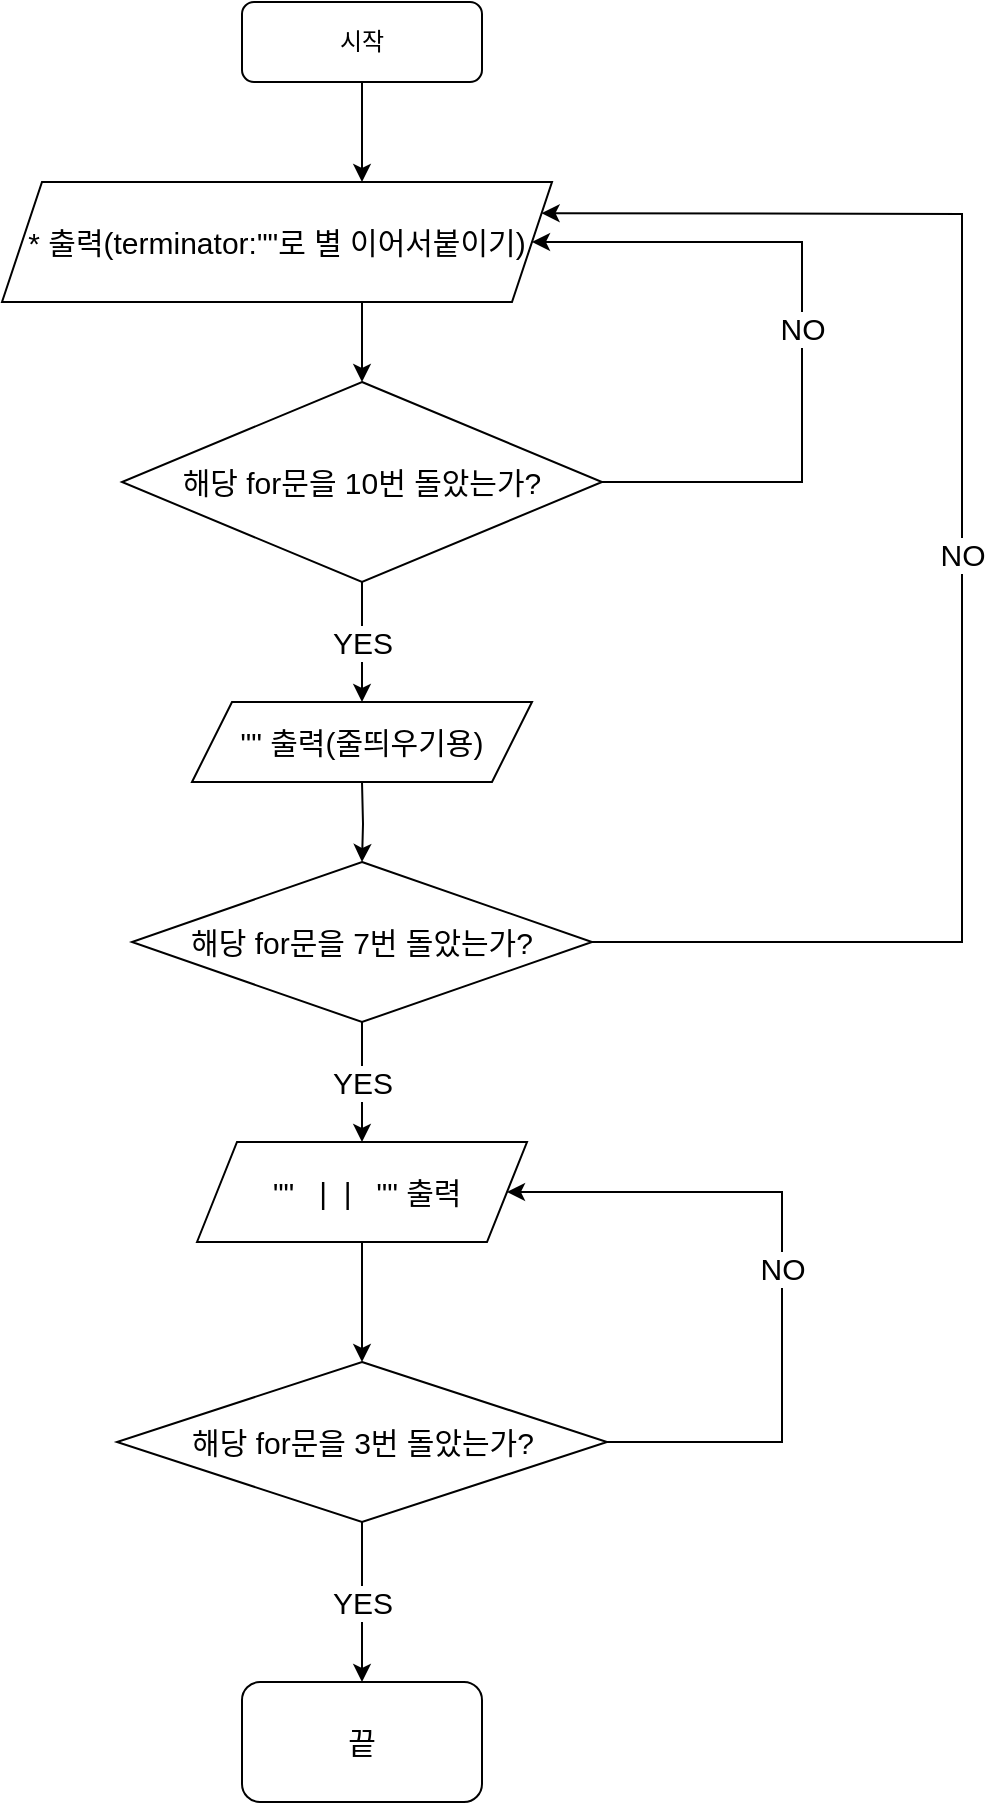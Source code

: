 <mxfile version="20.0.3" type="device"><diagram id="C5RBs43oDa-KdzZeNtuy" name="Page-1"><mxGraphModel dx="1480" dy="689" grid="1" gridSize="10" guides="1" tooltips="1" connect="1" arrows="1" fold="1" page="1" pageScale="1" pageWidth="827" pageHeight="1169" math="0" shadow="0"><root><mxCell id="WIyWlLk6GJQsqaUBKTNV-0"/><mxCell id="WIyWlLk6GJQsqaUBKTNV-1" parent="WIyWlLk6GJQsqaUBKTNV-0"/><mxCell id="WIyWlLk6GJQsqaUBKTNV-3" value="시작" style="rounded=1;whiteSpace=wrap;html=1;fontSize=12;glass=0;strokeWidth=1;shadow=0;" parent="WIyWlLk6GJQsqaUBKTNV-1" vertex="1"><mxGeometry x="80" y="130" width="120" height="40" as="geometry"/></mxCell><mxCell id="YI4Epem3JDMDC4fJWTzV-4" style="edgeStyle=orthogonalEdgeStyle;rounded=0;orthogonalLoop=1;jettySize=auto;html=1;fontSize=15;exitX=0.5;exitY=1;exitDx=0;exitDy=0;entryX=0.5;entryY=0;entryDx=0;entryDy=0;" parent="WIyWlLk6GJQsqaUBKTNV-1" target="YI4Epem3JDMDC4fJWTzV-5" edge="1"><mxGeometry relative="1" as="geometry"><mxPoint x="140" y="280" as="sourcePoint"/><mxPoint x="160" y="400" as="targetPoint"/><Array as="points"><mxPoint x="140" y="320"/></Array></mxGeometry></mxCell><mxCell id="YI4Epem3JDMDC4fJWTzV-5" value="해당 for문을 10번 돌았는가?" style="rhombus;whiteSpace=wrap;html=1;fontSize=15;" parent="WIyWlLk6GJQsqaUBKTNV-1" vertex="1"><mxGeometry x="20" y="320" width="240" height="100" as="geometry"/></mxCell><mxCell id="YI4Epem3JDMDC4fJWTzV-8" value="YES" style="endArrow=classic;html=1;rounded=0;fontSize=15;exitX=0.5;exitY=1;exitDx=0;exitDy=0;entryX=0.5;entryY=0;entryDx=0;entryDy=0;" parent="WIyWlLk6GJQsqaUBKTNV-1" source="YI4Epem3JDMDC4fJWTzV-5" edge="1"><mxGeometry width="50" height="50" relative="1" as="geometry"><mxPoint x="300" y="360" as="sourcePoint"/><mxPoint x="140" y="480" as="targetPoint"/></mxGeometry></mxCell><mxCell id="YI4Epem3JDMDC4fJWTzV-17" style="edgeStyle=orthogonalEdgeStyle;rounded=0;orthogonalLoop=1;jettySize=auto;html=1;fontSize=15;entryX=0.5;entryY=0;entryDx=0;entryDy=0;" parent="WIyWlLk6GJQsqaUBKTNV-1" target="YI4Epem3JDMDC4fJWTzV-16" edge="1"><mxGeometry relative="1" as="geometry"><mxPoint x="140" y="590" as="targetPoint"/><mxPoint x="140" y="520" as="sourcePoint"/></mxGeometry></mxCell><mxCell id="YI4Epem3JDMDC4fJWTzV-16" value="해당 for문을 7번 돌았는가?" style="rhombus;whiteSpace=wrap;html=1;fontSize=15;" parent="WIyWlLk6GJQsqaUBKTNV-1" vertex="1"><mxGeometry x="25" y="560" width="230" height="80" as="geometry"/></mxCell><mxCell id="YI4Epem3JDMDC4fJWTzV-18" value="NO" style="endArrow=classic;html=1;rounded=0;fontSize=15;exitX=1;exitY=0.5;exitDx=0;exitDy=0;entryX=1;entryY=0.25;entryDx=0;entryDy=0;" parent="WIyWlLk6GJQsqaUBKTNV-1" source="YI4Epem3JDMDC4fJWTzV-16" target="YI4Epem3JDMDC4fJWTzV-27" edge="1"><mxGeometry width="50" height="50" relative="1" as="geometry"><mxPoint x="300" y="430" as="sourcePoint"/><mxPoint x="430" y="600" as="targetPoint"/><Array as="points"><mxPoint x="440" y="600"/><mxPoint x="440" y="236"/></Array></mxGeometry></mxCell><mxCell id="YI4Epem3JDMDC4fJWTzV-19" value="NO" style="endArrow=classic;html=1;rounded=0;fontSize=15;exitX=1;exitY=0.5;exitDx=0;exitDy=0;entryX=1;entryY=0.5;entryDx=0;entryDy=0;" parent="WIyWlLk6GJQsqaUBKTNV-1" source="YI4Epem3JDMDC4fJWTzV-5" target="YI4Epem3JDMDC4fJWTzV-27" edge="1"><mxGeometry width="50" height="50" relative="1" as="geometry"><mxPoint x="300" y="430" as="sourcePoint"/><mxPoint x="340" y="370" as="targetPoint"/><Array as="points"><mxPoint x="360" y="370"/><mxPoint x="360" y="250"/></Array></mxGeometry></mxCell><mxCell id="YI4Epem3JDMDC4fJWTzV-24" value="YES" style="endArrow=classic;html=1;rounded=0;fontSize=15;exitX=0.5;exitY=1;exitDx=0;exitDy=0;entryX=0.5;entryY=0;entryDx=0;entryDy=0;" parent="WIyWlLk6GJQsqaUBKTNV-1" source="YI4Epem3JDMDC4fJWTzV-16" edge="1" target="YI4Epem3JDMDC4fJWTzV-31"><mxGeometry width="50" height="50" relative="1" as="geometry"><mxPoint x="300" y="640" as="sourcePoint"/><mxPoint x="140" y="700" as="targetPoint"/></mxGeometry></mxCell><mxCell id="YI4Epem3JDMDC4fJWTzV-26" value="" style="endArrow=classic;html=1;rounded=0;fontSize=15;exitX=0.5;exitY=1;exitDx=0;exitDy=0;entryX=0.5;entryY=0;entryDx=0;entryDy=0;" parent="WIyWlLk6GJQsqaUBKTNV-1" source="WIyWlLk6GJQsqaUBKTNV-3" edge="1"><mxGeometry width="50" height="50" relative="1" as="geometry"><mxPoint x="140" y="170" as="sourcePoint"/><mxPoint x="140" y="220" as="targetPoint"/></mxGeometry></mxCell><mxCell id="YI4Epem3JDMDC4fJWTzV-27" value="* 출력(terminator:&quot;&quot;로 별 이어서붙이기)" style="shape=parallelogram;perimeter=parallelogramPerimeter;whiteSpace=wrap;html=1;fixedSize=1;fontSize=15;" parent="WIyWlLk6GJQsqaUBKTNV-1" vertex="1"><mxGeometry x="-40" y="220" width="275" height="60" as="geometry"/></mxCell><mxCell id="YI4Epem3JDMDC4fJWTzV-29" value="&quot;&quot; 출력(줄띄우기용)" style="shape=parallelogram;perimeter=parallelogramPerimeter;whiteSpace=wrap;html=1;fixedSize=1;fontSize=15;" parent="WIyWlLk6GJQsqaUBKTNV-1" vertex="1"><mxGeometry x="55" y="480" width="170" height="40" as="geometry"/></mxCell><mxCell id="YI4Epem3JDMDC4fJWTzV-35" style="edgeStyle=orthogonalEdgeStyle;rounded=0;orthogonalLoop=1;jettySize=auto;html=1;entryX=0.5;entryY=0;entryDx=0;entryDy=0;fontSize=15;" parent="WIyWlLk6GJQsqaUBKTNV-1" source="YI4Epem3JDMDC4fJWTzV-31" target="YI4Epem3JDMDC4fJWTzV-34" edge="1"><mxGeometry relative="1" as="geometry"/></mxCell><mxCell id="YI4Epem3JDMDC4fJWTzV-31" value="&amp;nbsp;&quot;&quot;&amp;nbsp; &amp;nbsp;|&amp;nbsp; |&amp;nbsp; &amp;nbsp;&quot;&quot; 출력" style="shape=parallelogram;perimeter=parallelogramPerimeter;whiteSpace=wrap;html=1;fixedSize=1;fontSize=15;" parent="WIyWlLk6GJQsqaUBKTNV-1" vertex="1"><mxGeometry x="57.5" y="700" width="165" height="50" as="geometry"/></mxCell><mxCell id="YI4Epem3JDMDC4fJWTzV-34" value="해당 for문을 3번 돌았는가?" style="rhombus;whiteSpace=wrap;html=1;fontSize=15;" parent="WIyWlLk6GJQsqaUBKTNV-1" vertex="1"><mxGeometry x="17.5" y="810" width="245" height="80" as="geometry"/></mxCell><mxCell id="YI4Epem3JDMDC4fJWTzV-36" value="NO" style="endArrow=classic;html=1;rounded=0;fontSize=15;exitX=1;exitY=0.5;exitDx=0;exitDy=0;entryX=1;entryY=0.5;entryDx=0;entryDy=0;" parent="WIyWlLk6GJQsqaUBKTNV-1" source="YI4Epem3JDMDC4fJWTzV-34" target="YI4Epem3JDMDC4fJWTzV-31" edge="1"><mxGeometry width="50" height="50" relative="1" as="geometry"><mxPoint x="300" y="870" as="sourcePoint"/><mxPoint x="330" y="850" as="targetPoint"/><Array as="points"><mxPoint x="350" y="850"/><mxPoint x="350" y="725"/></Array></mxGeometry></mxCell><mxCell id="YI4Epem3JDMDC4fJWTzV-39" value="YES" style="endArrow=classic;html=1;rounded=0;fontSize=15;exitX=0.5;exitY=1;exitDx=0;exitDy=0;entryX=0.5;entryY=0;entryDx=0;entryDy=0;" parent="WIyWlLk6GJQsqaUBKTNV-1" source="YI4Epem3JDMDC4fJWTzV-34" edge="1" target="YI4Epem3JDMDC4fJWTzV-40"><mxGeometry width="50" height="50" relative="1" as="geometry"><mxPoint x="300" y="780" as="sourcePoint"/><mxPoint x="180" y="1010" as="targetPoint"/></mxGeometry></mxCell><mxCell id="YI4Epem3JDMDC4fJWTzV-40" value="끝" style="rounded=1;whiteSpace=wrap;html=1;fontSize=15;" parent="WIyWlLk6GJQsqaUBKTNV-1" vertex="1"><mxGeometry x="80" y="970" width="120" height="60" as="geometry"/></mxCell></root></mxGraphModel></diagram></mxfile>